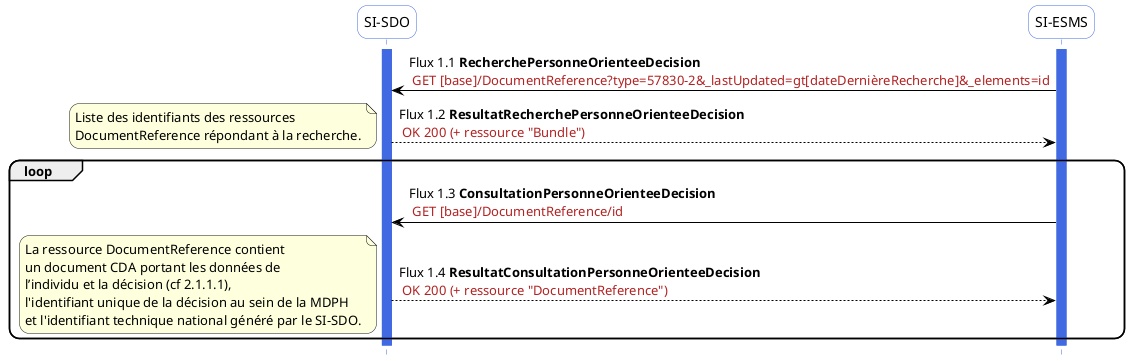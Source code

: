 @startuml flux1
hide footbox

skinparam sequence {
 arrowColor black
 ParticipantBorderColor RoyalBlue
 ParticipantBackgroundColor white
 LifeLineBorderColor RoyalBlue
 LifeLineBackgroundColor RoyalBlue
 ParticipantFontSize 14
 ParticipantFontName arial
 ParticipantPadding 20
}
skinparam  roundcorner 20


participant "SI-SDO" as SDO
participant "SI-ESMS" as ESMS
activate SDO
activate ESMS


ESMS-[#black]> SDO : Flux 1.1 **RecherchePersonneOrienteeDecision** \n <color #FireBrick>GET [base]/DocumentReference?type=57830-2&_lastUpdated=gt[dateDernièreRecherche]&_elements=id</color>
SDO-[#black]-> ESMS: Flux 1.2 **ResultatRecherchePersonneOrienteeDecision** \n <color #FireBrick>OK 200 (+ ressource "Bundle")</color>

note left
Liste des identifiants des ressources 
DocumentReference répondant à la recherche.
end note

loop

ESMS-[#black]> SDO : Flux 1.3 **ConsultationPersonneOrienteeDecision** \n <color #FireBrick>GET [base]/DocumentReference/id</color>
SDO-[#black]-> ESMS: Flux 1.4 **ResultatConsultationPersonneOrienteeDecision** \n <color #FireBrick>OK 200 (+ ressource "DocumentReference")</color>

note left
La ressource DocumentReference contient 
un document CDA portant les données de 
l’individu et la décision (cf 2.1.1.1), 
l'identifiant unique de la décision au sein de la MDPH 
et l'identifiant technique national généré par le SI-SDO.
end note

end loop


deactivate SDO
deactivate ESMS
@enduml